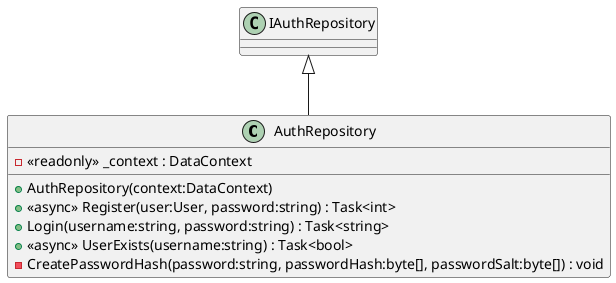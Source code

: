 @startuml
class AuthRepository {
    - <<readonly>> _context : DataContext
    + AuthRepository(context:DataContext)
    + <<async>> Register(user:User, password:string) : Task<int>
    + Login(username:string, password:string) : Task<string>
    + <<async>> UserExists(username:string) : Task<bool>
    - CreatePasswordHash(password:string, passwordHash:byte[], passwordSalt:byte[]) : void
}
IAuthRepository <|-- AuthRepository
@enduml

